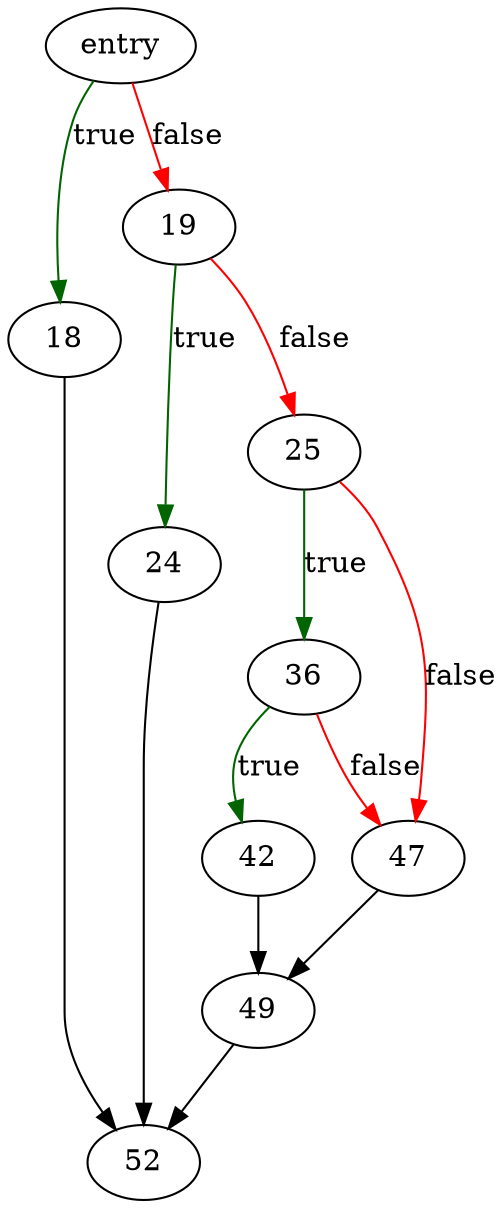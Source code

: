 digraph "readfileFunc" {
	// Node definitions.
	3 [label=entry];
	18;
	19;
	24;
	25;
	36;
	42;
	47;
	49;
	52;

	// Edge definitions.
	3 -> 18 [
		color=darkgreen
		label=true
	];
	3 -> 19 [
		color=red
		label=false
	];
	18 -> 52;
	19 -> 24 [
		color=darkgreen
		label=true
	];
	19 -> 25 [
		color=red
		label=false
	];
	24 -> 52;
	25 -> 36 [
		color=darkgreen
		label=true
	];
	25 -> 47 [
		color=red
		label=false
	];
	36 -> 42 [
		color=darkgreen
		label=true
	];
	36 -> 47 [
		color=red
		label=false
	];
	42 -> 49;
	47 -> 49;
	49 -> 52;
}